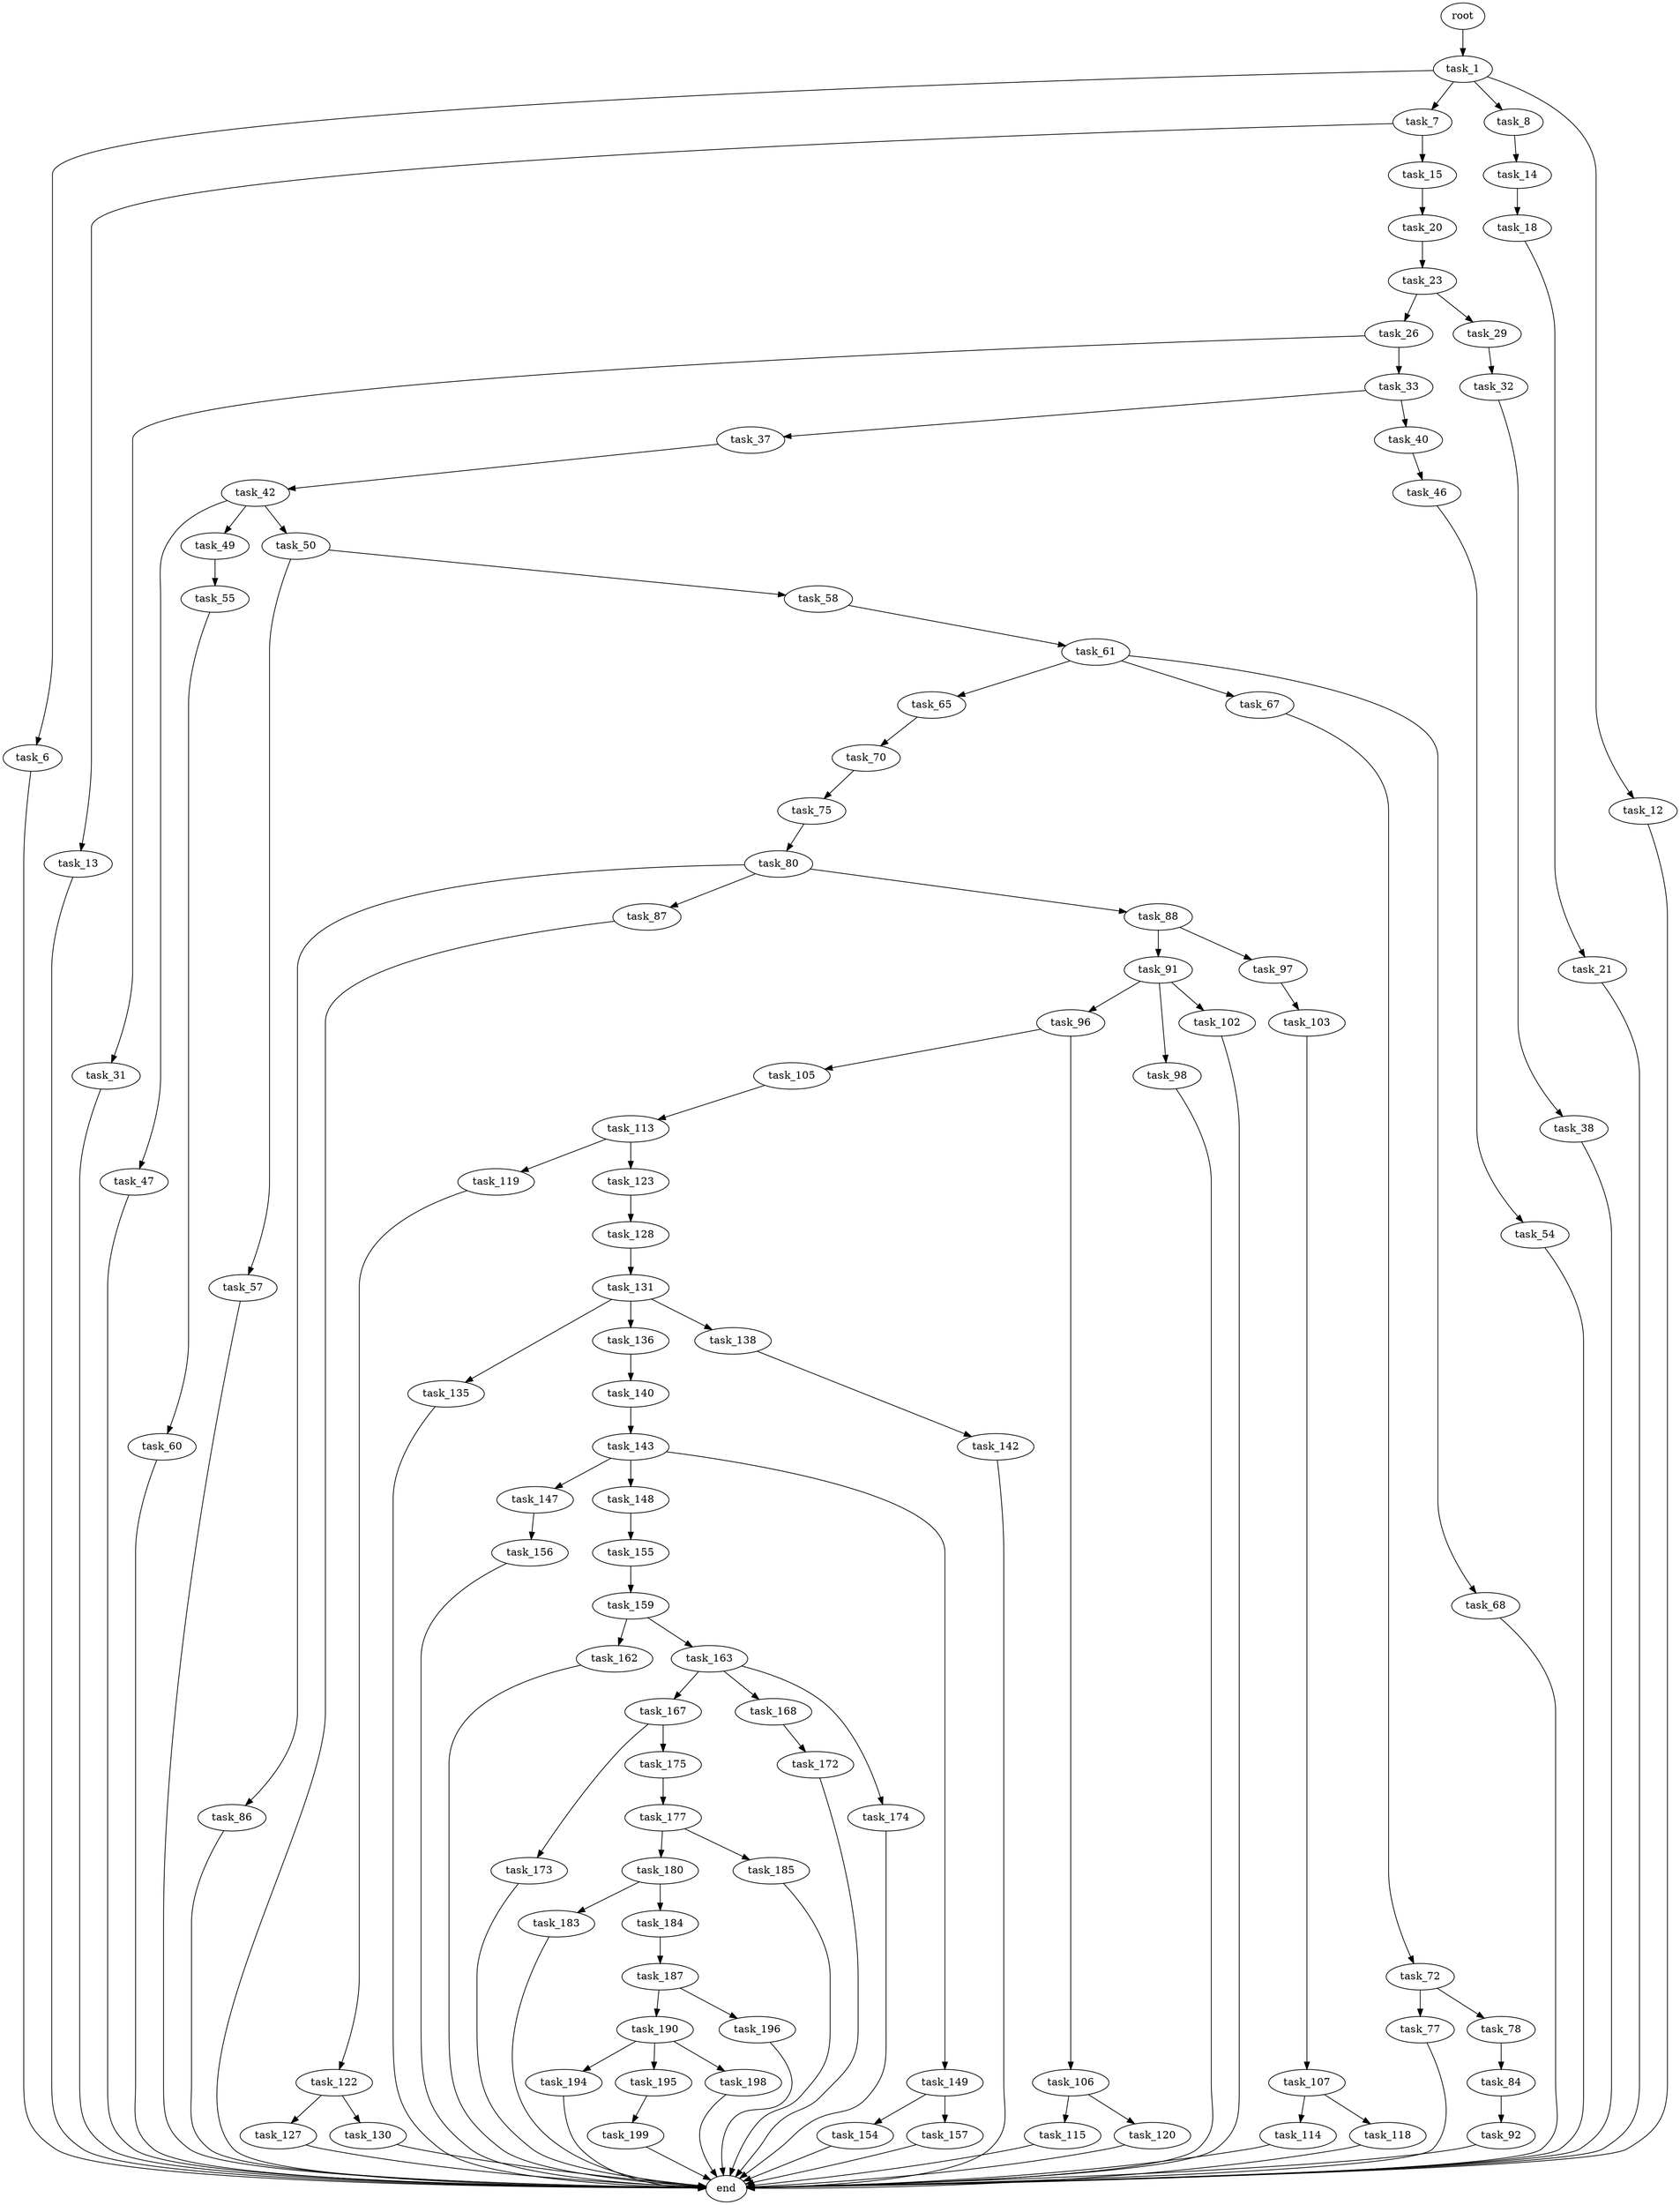 digraph G {
  root [size="0.000000"];
  task_1 [size="1073741824000.000000"];
  task_6 [size="1172507432.000000"];
  task_7 [size="68719476736.000000"];
  task_8 [size="39409761070.000000"];
  task_12 [size="200556688928.000000"];
  end [size="0.000000"];
  task_13 [size="12646416945.000000"];
  task_15 [size="549755813888.000000"];
  task_14 [size="540133954715.000000"];
  task_18 [size="782757789696.000000"];
  task_20 [size="231928233984.000000"];
  task_21 [size="1073741824000.000000"];
  task_23 [size="9877366298.000000"];
  task_26 [size="57315290873.000000"];
  task_29 [size="8589934592.000000"];
  task_31 [size="37491349421.000000"];
  task_33 [size="28991029248.000000"];
  task_32 [size="132464876680.000000"];
  task_38 [size="134217728000.000000"];
  task_37 [size="80509774740.000000"];
  task_40 [size="802469787554.000000"];
  task_42 [size="1073741824000.000000"];
  task_46 [size="688805048.000000"];
  task_47 [size="231928233984.000000"];
  task_49 [size="1101635156.000000"];
  task_50 [size="1007713795.000000"];
  task_54 [size="9100012165.000000"];
  task_55 [size="549755813888.000000"];
  task_57 [size="1153089954.000000"];
  task_58 [size="414848928780.000000"];
  task_60 [size="1073741824000.000000"];
  task_61 [size="40789173781.000000"];
  task_65 [size="154705653504.000000"];
  task_67 [size="15183673581.000000"];
  task_68 [size="3175894585.000000"];
  task_70 [size="782757789696.000000"];
  task_72 [size="140419988968.000000"];
  task_75 [size="361861918.000000"];
  task_77 [size="368293445632.000000"];
  task_78 [size="231928233984.000000"];
  task_80 [size="296497498128.000000"];
  task_84 [size="364301460360.000000"];
  task_86 [size="24253279549.000000"];
  task_87 [size="1073741824000.000000"];
  task_88 [size="381513938103.000000"];
  task_92 [size="776106306716.000000"];
  task_91 [size="1228893023.000000"];
  task_97 [size="68719476736.000000"];
  task_96 [size="782757789696.000000"];
  task_98 [size="1067577071192.000000"];
  task_102 [size="15212325807.000000"];
  task_105 [size="85215274690.000000"];
  task_106 [size="231928233984.000000"];
  task_103 [size="650655828180.000000"];
  task_107 [size="24852228830.000000"];
  task_113 [size="33906754970.000000"];
  task_115 [size="99567446951.000000"];
  task_120 [size="1215302656.000000"];
  task_114 [size="134217728000.000000"];
  task_118 [size="368293445632.000000"];
  task_119 [size="29887783650.000000"];
  task_123 [size="8589934592.000000"];
  task_122 [size="368293445632.000000"];
  task_127 [size="163704099828.000000"];
  task_130 [size="1073741824000.000000"];
  task_128 [size="45308499278.000000"];
  task_131 [size="895785507227.000000"];
  task_135 [size="8286882139.000000"];
  task_136 [size="136453373888.000000"];
  task_138 [size="28991029248.000000"];
  task_140 [size="12794296330.000000"];
  task_142 [size="15787034075.000000"];
  task_143 [size="8589934592.000000"];
  task_147 [size="5289312810.000000"];
  task_148 [size="10734702472.000000"];
  task_149 [size="1347415956.000000"];
  task_156 [size="13650660552.000000"];
  task_155 [size="8589934592.000000"];
  task_154 [size="205350172872.000000"];
  task_157 [size="1260542836087.000000"];
  task_159 [size="23379221027.000000"];
  task_162 [size="28991029248.000000"];
  task_163 [size="188997892350.000000"];
  task_167 [size="190288779852.000000"];
  task_168 [size="18648568858.000000"];
  task_174 [size="68719476736.000000"];
  task_173 [size="1022974676.000000"];
  task_175 [size="4186711146.000000"];
  task_172 [size="309877043580.000000"];
  task_177 [size="2287837509.000000"];
  task_180 [size="132197799917.000000"];
  task_185 [size="24319136053.000000"];
  task_183 [size="29620245044.000000"];
  task_184 [size="223481728756.000000"];
  task_187 [size="23137443075.000000"];
  task_190 [size="782757789696.000000"];
  task_196 [size="368293445632.000000"];
  task_194 [size="9762012976.000000"];
  task_195 [size="231928233984.000000"];
  task_198 [size="134217728000.000000"];
  task_199 [size="231928233984.000000"];

  root -> task_1 [size="1.000000"];
  task_1 -> task_6 [size="838860800.000000"];
  task_1 -> task_7 [size="838860800.000000"];
  task_1 -> task_8 [size="838860800.000000"];
  task_1 -> task_12 [size="838860800.000000"];
  task_6 -> end [size="1.000000"];
  task_7 -> task_13 [size="134217728.000000"];
  task_7 -> task_15 [size="134217728.000000"];
  task_8 -> task_14 [size="679477248.000000"];
  task_12 -> end [size="1.000000"];
  task_13 -> end [size="1.000000"];
  task_15 -> task_20 [size="536870912.000000"];
  task_14 -> task_18 [size="411041792.000000"];
  task_18 -> task_21 [size="679477248.000000"];
  task_20 -> task_23 [size="301989888.000000"];
  task_21 -> end [size="1.000000"];
  task_23 -> task_26 [size="301989888.000000"];
  task_23 -> task_29 [size="301989888.000000"];
  task_26 -> task_31 [size="75497472.000000"];
  task_26 -> task_33 [size="75497472.000000"];
  task_29 -> task_32 [size="33554432.000000"];
  task_31 -> end [size="1.000000"];
  task_33 -> task_37 [size="75497472.000000"];
  task_33 -> task_40 [size="75497472.000000"];
  task_32 -> task_38 [size="209715200.000000"];
  task_38 -> end [size="1.000000"];
  task_37 -> task_42 [size="134217728.000000"];
  task_40 -> task_46 [size="838860800.000000"];
  task_42 -> task_47 [size="838860800.000000"];
  task_42 -> task_49 [size="838860800.000000"];
  task_42 -> task_50 [size="838860800.000000"];
  task_46 -> task_54 [size="33554432.000000"];
  task_47 -> end [size="1.000000"];
  task_49 -> task_55 [size="33554432.000000"];
  task_50 -> task_57 [size="33554432.000000"];
  task_50 -> task_58 [size="33554432.000000"];
  task_54 -> end [size="1.000000"];
  task_55 -> task_60 [size="536870912.000000"];
  task_57 -> end [size="1.000000"];
  task_58 -> task_61 [size="536870912.000000"];
  task_60 -> end [size="1.000000"];
  task_61 -> task_65 [size="838860800.000000"];
  task_61 -> task_67 [size="838860800.000000"];
  task_61 -> task_68 [size="838860800.000000"];
  task_65 -> task_70 [size="134217728.000000"];
  task_67 -> task_72 [size="411041792.000000"];
  task_68 -> end [size="1.000000"];
  task_70 -> task_75 [size="679477248.000000"];
  task_72 -> task_77 [size="209715200.000000"];
  task_72 -> task_78 [size="209715200.000000"];
  task_75 -> task_80 [size="33554432.000000"];
  task_77 -> end [size="1.000000"];
  task_78 -> task_84 [size="301989888.000000"];
  task_80 -> task_86 [size="536870912.000000"];
  task_80 -> task_87 [size="536870912.000000"];
  task_80 -> task_88 [size="536870912.000000"];
  task_84 -> task_92 [size="301989888.000000"];
  task_86 -> end [size="1.000000"];
  task_87 -> end [size="1.000000"];
  task_88 -> task_91 [size="301989888.000000"];
  task_88 -> task_97 [size="301989888.000000"];
  task_92 -> end [size="1.000000"];
  task_91 -> task_96 [size="33554432.000000"];
  task_91 -> task_98 [size="33554432.000000"];
  task_91 -> task_102 [size="33554432.000000"];
  task_97 -> task_103 [size="134217728.000000"];
  task_96 -> task_105 [size="679477248.000000"];
  task_96 -> task_106 [size="679477248.000000"];
  task_98 -> end [size="1.000000"];
  task_102 -> end [size="1.000000"];
  task_105 -> task_113 [size="411041792.000000"];
  task_106 -> task_115 [size="301989888.000000"];
  task_106 -> task_120 [size="301989888.000000"];
  task_103 -> task_107 [size="411041792.000000"];
  task_107 -> task_114 [size="33554432.000000"];
  task_107 -> task_118 [size="33554432.000000"];
  task_113 -> task_119 [size="536870912.000000"];
  task_113 -> task_123 [size="536870912.000000"];
  task_115 -> end [size="1.000000"];
  task_120 -> end [size="1.000000"];
  task_114 -> end [size="1.000000"];
  task_118 -> end [size="1.000000"];
  task_119 -> task_122 [size="536870912.000000"];
  task_123 -> task_128 [size="33554432.000000"];
  task_122 -> task_127 [size="411041792.000000"];
  task_122 -> task_130 [size="411041792.000000"];
  task_127 -> end [size="1.000000"];
  task_130 -> end [size="1.000000"];
  task_128 -> task_131 [size="838860800.000000"];
  task_131 -> task_135 [size="679477248.000000"];
  task_131 -> task_136 [size="679477248.000000"];
  task_131 -> task_138 [size="679477248.000000"];
  task_135 -> end [size="1.000000"];
  task_136 -> task_140 [size="536870912.000000"];
  task_138 -> task_142 [size="75497472.000000"];
  task_140 -> task_143 [size="536870912.000000"];
  task_142 -> end [size="1.000000"];
  task_143 -> task_147 [size="33554432.000000"];
  task_143 -> task_148 [size="33554432.000000"];
  task_143 -> task_149 [size="33554432.000000"];
  task_147 -> task_156 [size="134217728.000000"];
  task_148 -> task_155 [size="411041792.000000"];
  task_149 -> task_154 [size="33554432.000000"];
  task_149 -> task_157 [size="33554432.000000"];
  task_156 -> end [size="1.000000"];
  task_155 -> task_159 [size="33554432.000000"];
  task_154 -> end [size="1.000000"];
  task_157 -> end [size="1.000000"];
  task_159 -> task_162 [size="75497472.000000"];
  task_159 -> task_163 [size="75497472.000000"];
  task_162 -> end [size="1.000000"];
  task_163 -> task_167 [size="411041792.000000"];
  task_163 -> task_168 [size="411041792.000000"];
  task_163 -> task_174 [size="411041792.000000"];
  task_167 -> task_173 [size="134217728.000000"];
  task_167 -> task_175 [size="134217728.000000"];
  task_168 -> task_172 [size="679477248.000000"];
  task_174 -> end [size="1.000000"];
  task_173 -> end [size="1.000000"];
  task_175 -> task_177 [size="75497472.000000"];
  task_172 -> end [size="1.000000"];
  task_177 -> task_180 [size="209715200.000000"];
  task_177 -> task_185 [size="209715200.000000"];
  task_180 -> task_183 [size="301989888.000000"];
  task_180 -> task_184 [size="301989888.000000"];
  task_185 -> end [size="1.000000"];
  task_183 -> end [size="1.000000"];
  task_184 -> task_187 [size="536870912.000000"];
  task_187 -> task_190 [size="411041792.000000"];
  task_187 -> task_196 [size="411041792.000000"];
  task_190 -> task_194 [size="679477248.000000"];
  task_190 -> task_195 [size="679477248.000000"];
  task_190 -> task_198 [size="679477248.000000"];
  task_196 -> end [size="1.000000"];
  task_194 -> end [size="1.000000"];
  task_195 -> task_199 [size="301989888.000000"];
  task_198 -> end [size="1.000000"];
  task_199 -> end [size="1.000000"];
}
